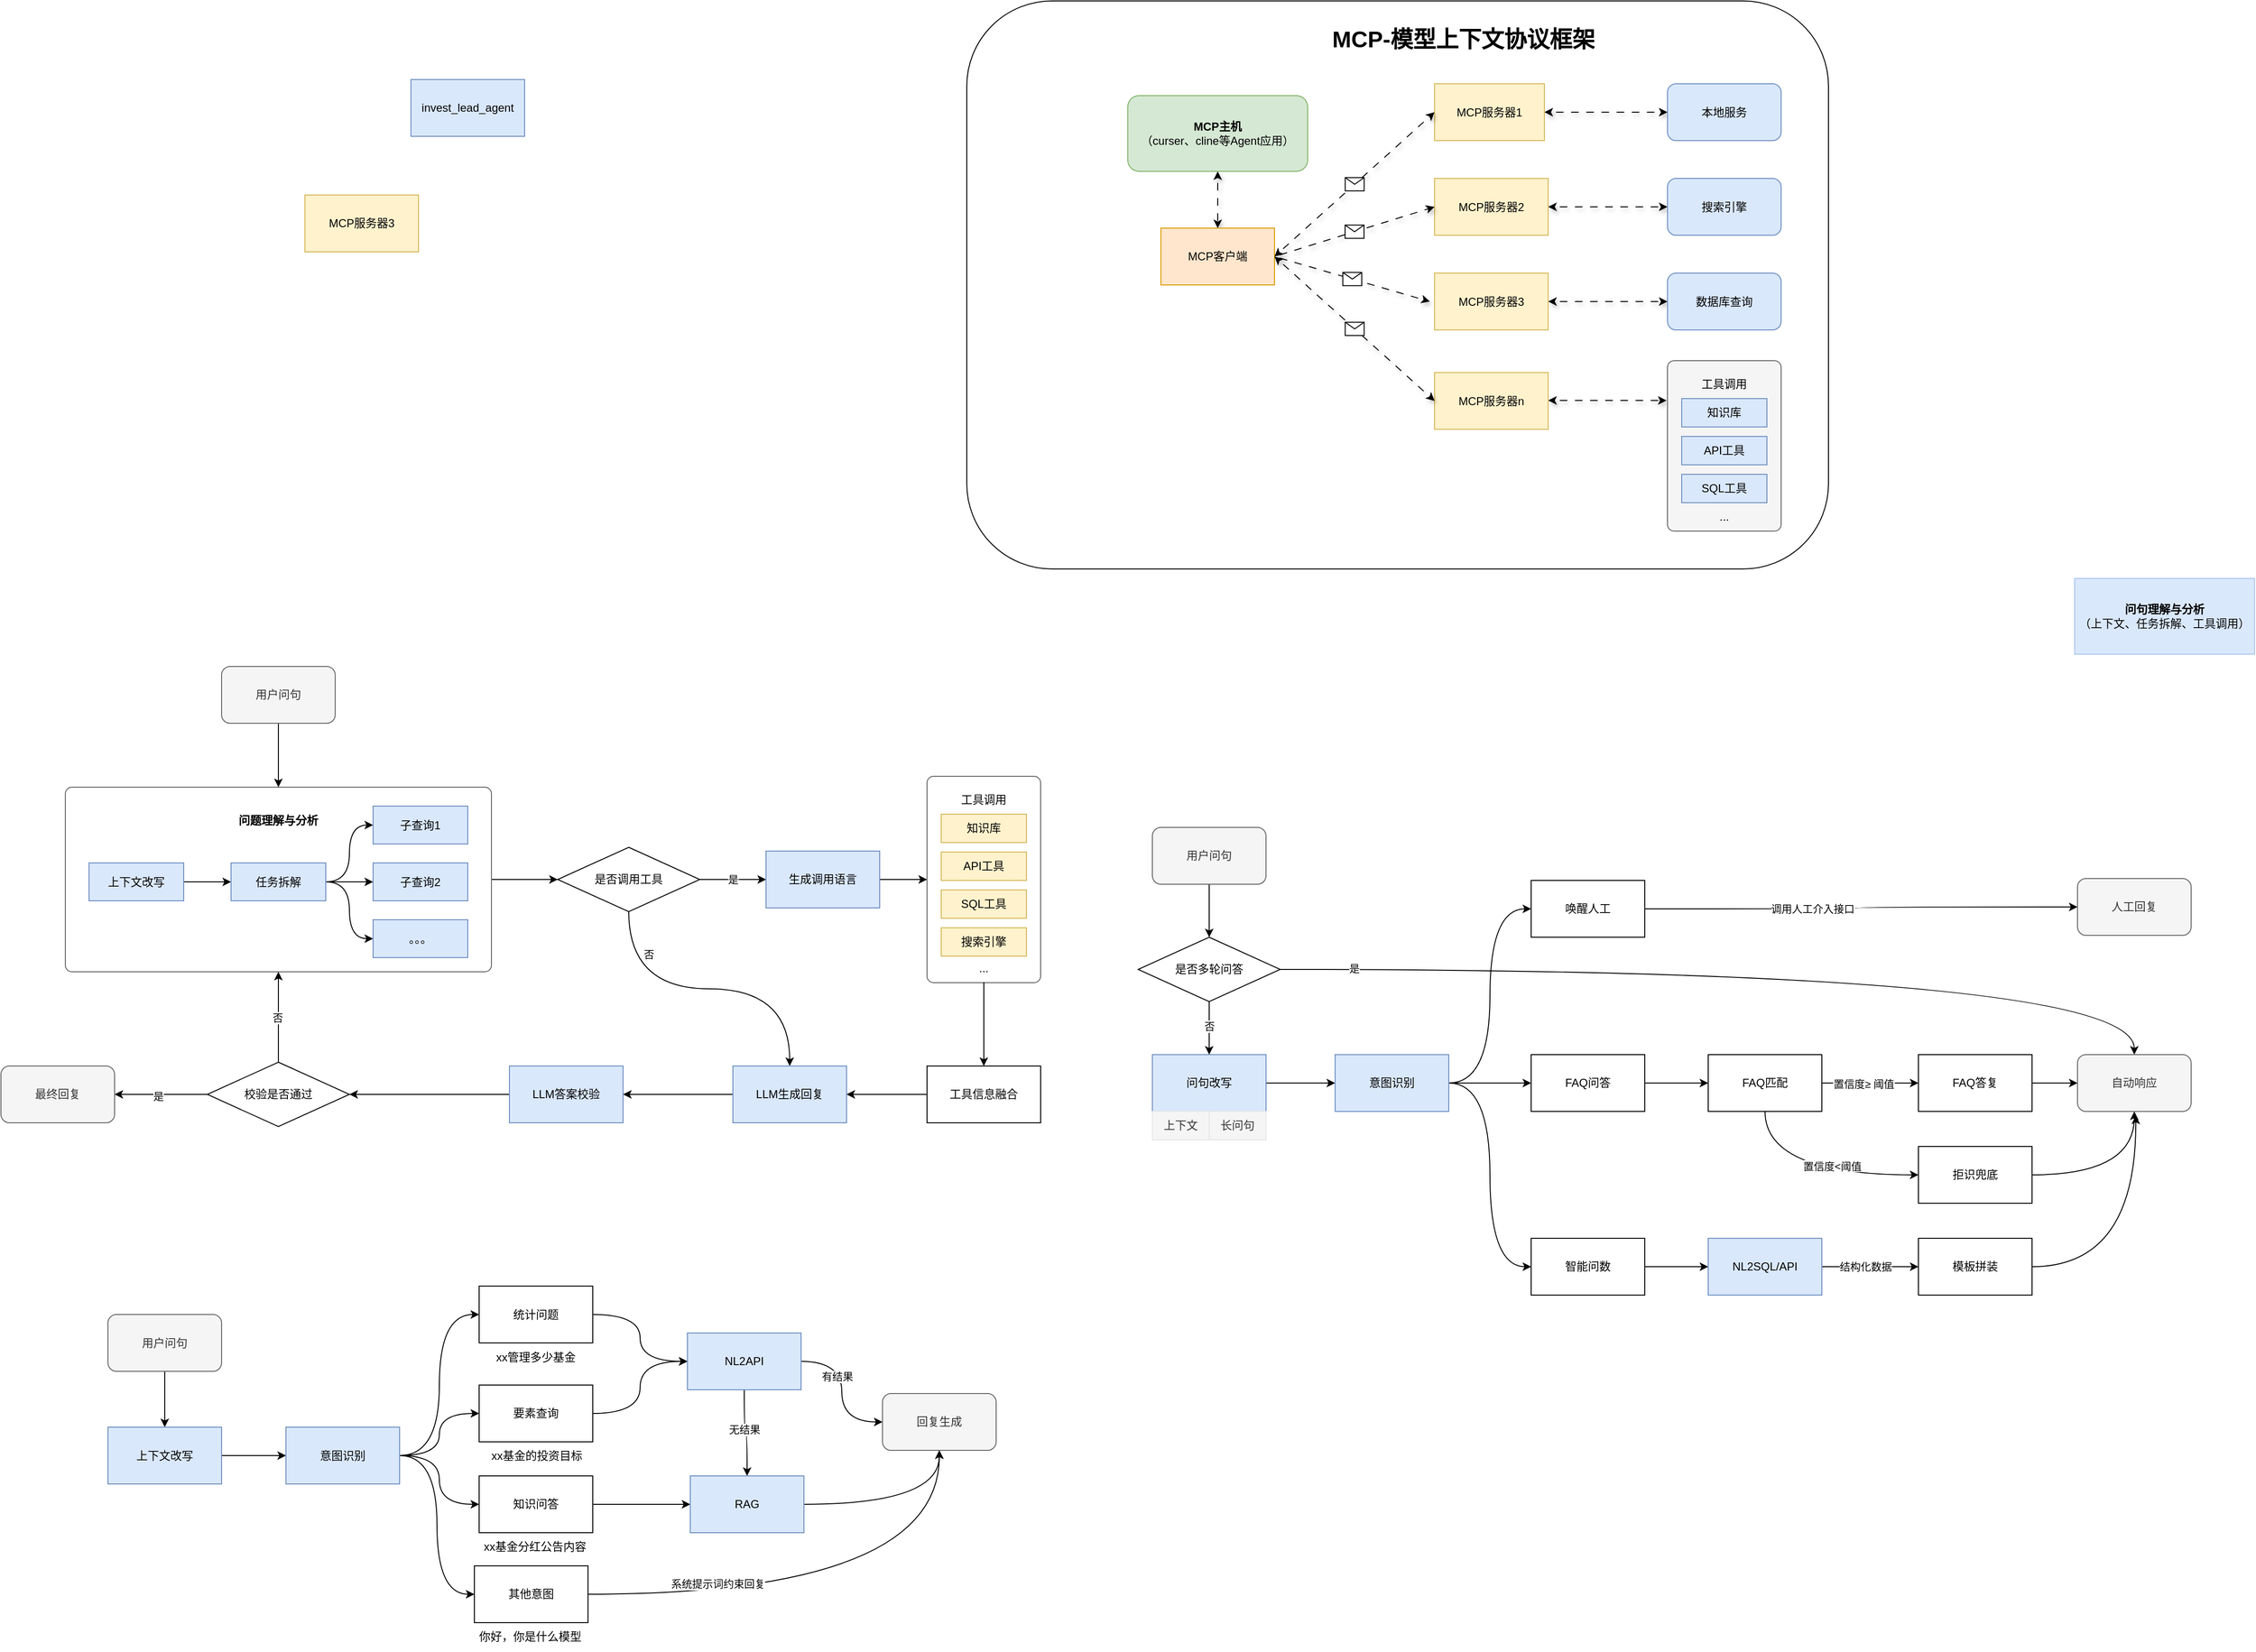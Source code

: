 <mxfile version="27.0.9">
  <diagram id="C5RBs43oDa-KdzZeNtuy" name="Page-1">
    <mxGraphModel dx="2283" dy="660" grid="0" gridSize="10" guides="1" tooltips="1" connect="1" arrows="1" fold="1" page="1" pageScale="1" pageWidth="1200" pageHeight="1920" math="0" shadow="0">
      <root>
        <mxCell id="WIyWlLk6GJQsqaUBKTNV-0" />
        <mxCell id="WIyWlLk6GJQsqaUBKTNV-1" parent="WIyWlLk6GJQsqaUBKTNV-0" />
        <mxCell id="A1MZCgV8RTVc3YlShR-0-81" style="edgeStyle=orthogonalEdgeStyle;curved=1;rounded=0;orthogonalLoop=1;jettySize=auto;html=1;exitX=1;exitY=0.5;exitDx=0;exitDy=0;entryX=0;entryY=0.5;entryDx=0;entryDy=0;" parent="WIyWlLk6GJQsqaUBKTNV-1" source="A1MZCgV8RTVc3YlShR-0-50" target="A1MZCgV8RTVc3YlShR-0-72" edge="1">
          <mxGeometry relative="1" as="geometry" />
        </mxCell>
        <mxCell id="A1MZCgV8RTVc3YlShR-0-50" value="" style="rounded=1;whiteSpace=wrap;html=1;absoluteArcSize=1;arcSize=14;strokeWidth=1;fillColor=#FFFFFF;fontColor=#333333;strokeColor=#666666;" parent="WIyWlLk6GJQsqaUBKTNV-1" vertex="1">
          <mxGeometry x="-1092" y="900.5" width="450" height="195" as="geometry" />
        </mxCell>
        <mxCell id="jBBNYD9r21W8MT57e3XB-48" value="" style="rounded=1;whiteSpace=wrap;html=1;" parent="WIyWlLk6GJQsqaUBKTNV-1" vertex="1">
          <mxGeometry x="-140" y="70" width="910" height="600" as="geometry" />
        </mxCell>
        <mxCell id="jBBNYD9r21W8MT57e3XB-27" value="" style="edgeStyle=orthogonalEdgeStyle;rounded=0;orthogonalLoop=1;jettySize=auto;html=1;flowAnimation=1;startArrow=classic;startFill=1;shadow=1;" parent="WIyWlLk6GJQsqaUBKTNV-1" source="jBBNYD9r21W8MT57e3XB-0" target="jBBNYD9r21W8MT57e3XB-4" edge="1">
          <mxGeometry relative="1" as="geometry" />
        </mxCell>
        <mxCell id="jBBNYD9r21W8MT57e3XB-0" value="&lt;b&gt;MCP主机&lt;/b&gt;&lt;div&gt;（curser、cline等Agent应用）&lt;/div&gt;" style="rounded=1;whiteSpace=wrap;html=1;fillColor=#d5e8d4;strokeColor=#82b366;" parent="WIyWlLk6GJQsqaUBKTNV-1" vertex="1">
          <mxGeometry x="30" y="170" width="190" height="80" as="geometry" />
        </mxCell>
        <mxCell id="jBBNYD9r21W8MT57e3XB-4" value="MCP客户端" style="rounded=0;whiteSpace=wrap;html=1;fillColor=#ffe6cc;strokeColor=#d79b00;" parent="WIyWlLk6GJQsqaUBKTNV-1" vertex="1">
          <mxGeometry x="65" y="310" width="120" height="60" as="geometry" />
        </mxCell>
        <mxCell id="jBBNYD9r21W8MT57e3XB-40" value="" style="edgeStyle=orthogonalEdgeStyle;rounded=0;orthogonalLoop=1;jettySize=auto;html=1;entryX=0;entryY=0.5;entryDx=0;entryDy=0;startArrow=classic;startFill=1;flowAnimation=1;shadow=1;" parent="WIyWlLk6GJQsqaUBKTNV-1" source="jBBNYD9r21W8MT57e3XB-5" target="jBBNYD9r21W8MT57e3XB-9" edge="1">
          <mxGeometry relative="1" as="geometry">
            <mxPoint x="568.0" y="187.5" as="targetPoint" />
          </mxGeometry>
        </mxCell>
        <mxCell id="jBBNYD9r21W8MT57e3XB-5" value="MCP服务器1" style="rounded=0;whiteSpace=wrap;html=1;fillColor=#fff2cc;strokeColor=#d6b656;" parent="WIyWlLk6GJQsqaUBKTNV-1" vertex="1">
          <mxGeometry x="354" y="157.5" width="116" height="60" as="geometry" />
        </mxCell>
        <mxCell id="jBBNYD9r21W8MT57e3XB-44" value="" style="edgeStyle=orthogonalEdgeStyle;rounded=0;orthogonalLoop=1;jettySize=auto;html=1;entryX=0;entryY=0.5;entryDx=0;entryDy=0;startArrow=classic;startFill=1;flowAnimation=1;shadow=1;" parent="WIyWlLk6GJQsqaUBKTNV-1" source="jBBNYD9r21W8MT57e3XB-6" target="jBBNYD9r21W8MT57e3XB-10" edge="1">
          <mxGeometry relative="1" as="geometry">
            <mxPoint x="574" y="287.5" as="targetPoint" />
          </mxGeometry>
        </mxCell>
        <mxCell id="jBBNYD9r21W8MT57e3XB-6" value="MCP服务器2" style="rounded=0;whiteSpace=wrap;html=1;fillColor=#fff2cc;strokeColor=#d6b656;" parent="WIyWlLk6GJQsqaUBKTNV-1" vertex="1">
          <mxGeometry x="354" y="257.5" width="120" height="60" as="geometry" />
        </mxCell>
        <mxCell id="jBBNYD9r21W8MT57e3XB-46" value="" style="edgeStyle=orthogonalEdgeStyle;rounded=0;orthogonalLoop=1;jettySize=auto;html=1;entryX=0;entryY=0.5;entryDx=0;entryDy=0;startArrow=classic;startFill=1;flowAnimation=1;shadow=1;" parent="WIyWlLk6GJQsqaUBKTNV-1" source="jBBNYD9r21W8MT57e3XB-7" target="jBBNYD9r21W8MT57e3XB-11" edge="1">
          <mxGeometry relative="1" as="geometry">
            <mxPoint x="574" y="387.5" as="targetPoint" />
          </mxGeometry>
        </mxCell>
        <mxCell id="jBBNYD9r21W8MT57e3XB-7" value="MCP服务器3" style="rounded=0;whiteSpace=wrap;html=1;fillColor=#fff2cc;strokeColor=#d6b656;" parent="WIyWlLk6GJQsqaUBKTNV-1" vertex="1">
          <mxGeometry x="354" y="357.5" width="120" height="60" as="geometry" />
        </mxCell>
        <mxCell id="jBBNYD9r21W8MT57e3XB-42" value="" style="edgeStyle=orthogonalEdgeStyle;rounded=0;orthogonalLoop=1;jettySize=auto;html=1;startArrow=classic;startFill=1;flowAnimation=1;shadow=1;" parent="WIyWlLk6GJQsqaUBKTNV-1" source="jBBNYD9r21W8MT57e3XB-8" edge="1">
          <mxGeometry relative="1" as="geometry">
            <mxPoint x="599" y="492" as="targetPoint" />
          </mxGeometry>
        </mxCell>
        <mxCell id="jBBNYD9r21W8MT57e3XB-8" value="MCP服务器n" style="rounded=0;whiteSpace=wrap;html=1;fillColor=#fff2cc;strokeColor=#d6b656;" parent="WIyWlLk6GJQsqaUBKTNV-1" vertex="1">
          <mxGeometry x="354" y="462.5" width="120" height="60" as="geometry" />
        </mxCell>
        <mxCell id="jBBNYD9r21W8MT57e3XB-9" value="本地服务" style="rounded=1;whiteSpace=wrap;html=1;fillColor=#dae8fc;strokeColor=#6c8ebf;" parent="WIyWlLk6GJQsqaUBKTNV-1" vertex="1">
          <mxGeometry x="600" y="157.5" width="120" height="60" as="geometry" />
        </mxCell>
        <mxCell id="jBBNYD9r21W8MT57e3XB-10" value="搜索引擎" style="rounded=1;whiteSpace=wrap;html=1;fillColor=#dae8fc;strokeColor=#6c8ebf;" parent="WIyWlLk6GJQsqaUBKTNV-1" vertex="1">
          <mxGeometry x="600" y="257.5" width="120" height="60" as="geometry" />
        </mxCell>
        <mxCell id="jBBNYD9r21W8MT57e3XB-11" value="数据库查询" style="rounded=1;whiteSpace=wrap;html=1;fillColor=#dae8fc;strokeColor=#6c8ebf;" parent="WIyWlLk6GJQsqaUBKTNV-1" vertex="1">
          <mxGeometry x="600" y="357.5" width="120" height="60" as="geometry" />
        </mxCell>
        <mxCell id="jBBNYD9r21W8MT57e3XB-15" value="" style="rounded=1;whiteSpace=wrap;html=1;absoluteArcSize=1;arcSize=14;strokeWidth=1;fillColor=#f5f5f5;fontColor=#333333;strokeColor=#666666;" parent="WIyWlLk6GJQsqaUBKTNV-1" vertex="1">
          <mxGeometry x="600" y="450" width="120" height="180" as="geometry" />
        </mxCell>
        <mxCell id="jBBNYD9r21W8MT57e3XB-13" value="知识库" style="rounded=0;whiteSpace=wrap;html=1;fillColor=#dae8fc;strokeColor=#6c8ebf;" parent="WIyWlLk6GJQsqaUBKTNV-1" vertex="1">
          <mxGeometry x="615" y="490" width="90" height="30" as="geometry" />
        </mxCell>
        <mxCell id="jBBNYD9r21W8MT57e3XB-14" value="API工具" style="rounded=0;whiteSpace=wrap;html=1;fillColor=#dae8fc;strokeColor=#6c8ebf;" parent="WIyWlLk6GJQsqaUBKTNV-1" vertex="1">
          <mxGeometry x="615" y="530" width="90" height="30" as="geometry" />
        </mxCell>
        <mxCell id="jBBNYD9r21W8MT57e3XB-16" value="工具调用" style="text;html=1;align=center;verticalAlign=middle;whiteSpace=wrap;rounded=0;" parent="WIyWlLk6GJQsqaUBKTNV-1" vertex="1">
          <mxGeometry x="620" y="460" width="80" height="30" as="geometry" />
        </mxCell>
        <mxCell id="jBBNYD9r21W8MT57e3XB-17" value="SQL工具" style="rounded=0;whiteSpace=wrap;html=1;fillColor=#dae8fc;strokeColor=#6c8ebf;" parent="WIyWlLk6GJQsqaUBKTNV-1" vertex="1">
          <mxGeometry x="615" y="570" width="90" height="30" as="geometry" />
        </mxCell>
        <mxCell id="jBBNYD9r21W8MT57e3XB-18" value="..." style="text;html=1;align=center;verticalAlign=middle;whiteSpace=wrap;rounded=0;" parent="WIyWlLk6GJQsqaUBKTNV-1" vertex="1">
          <mxGeometry x="620" y="600" width="80" height="30" as="geometry" />
        </mxCell>
        <mxCell id="jBBNYD9r21W8MT57e3XB-28" value="" style="endArrow=classic;html=1;rounded=0;entryX=0;entryY=0.5;entryDx=0;entryDy=0;exitX=1;exitY=0.5;exitDx=0;exitDy=0;flowAnimation=1;startArrow=classic;startFill=1;shadow=1;" parent="WIyWlLk6GJQsqaUBKTNV-1" source="jBBNYD9r21W8MT57e3XB-4" target="jBBNYD9r21W8MT57e3XB-5" edge="1">
          <mxGeometry relative="1" as="geometry">
            <mxPoint x="440" y="370" as="sourcePoint" />
            <mxPoint x="540" y="370" as="targetPoint" />
            <Array as="points" />
          </mxGeometry>
        </mxCell>
        <mxCell id="jBBNYD9r21W8MT57e3XB-29" value="" style="shape=message;html=1;outlineConnect=0;" parent="jBBNYD9r21W8MT57e3XB-28" vertex="1">
          <mxGeometry width="20" height="14" relative="1" as="geometry">
            <mxPoint x="-10" y="-7" as="offset" />
          </mxGeometry>
        </mxCell>
        <mxCell id="jBBNYD9r21W8MT57e3XB-30" value="" style="endArrow=classic;html=1;rounded=0;exitX=1;exitY=0.5;exitDx=0;exitDy=0;entryX=0;entryY=0.5;entryDx=0;entryDy=0;startArrow=none;startFill=0;flowAnimation=1;shadow=1;" parent="WIyWlLk6GJQsqaUBKTNV-1" source="jBBNYD9r21W8MT57e3XB-4" target="jBBNYD9r21W8MT57e3XB-6" edge="1">
          <mxGeometry relative="1" as="geometry">
            <mxPoint x="440" y="370" as="sourcePoint" />
            <mxPoint x="540" y="370" as="targetPoint" />
          </mxGeometry>
        </mxCell>
        <mxCell id="jBBNYD9r21W8MT57e3XB-31" value="" style="shape=message;html=1;outlineConnect=0;" parent="jBBNYD9r21W8MT57e3XB-30" vertex="1">
          <mxGeometry width="20" height="14" relative="1" as="geometry">
            <mxPoint x="-10" y="-7" as="offset" />
          </mxGeometry>
        </mxCell>
        <mxCell id="jBBNYD9r21W8MT57e3XB-32" value="" style="endArrow=classic;html=1;rounded=0;entryX=0;entryY=0.5;entryDx=0;entryDy=0;startArrow=none;startFill=0;flowAnimation=1;shadow=1;" parent="WIyWlLk6GJQsqaUBKTNV-1" edge="1">
          <mxGeometry relative="1" as="geometry">
            <mxPoint x="185" y="340" as="sourcePoint" />
            <mxPoint x="349.0" y="387.5" as="targetPoint" />
          </mxGeometry>
        </mxCell>
        <mxCell id="jBBNYD9r21W8MT57e3XB-33" value="" style="shape=message;html=1;outlineConnect=0;" parent="jBBNYD9r21W8MT57e3XB-32" vertex="1">
          <mxGeometry width="20" height="14" relative="1" as="geometry">
            <mxPoint x="-10" y="-7" as="offset" />
          </mxGeometry>
        </mxCell>
        <mxCell id="jBBNYD9r21W8MT57e3XB-37" value="" style="endArrow=classic;html=1;rounded=0;entryX=0;entryY=0.5;entryDx=0;entryDy=0;startArrow=classic;startFill=1;flowAnimation=1;exitX=1;exitY=0.5;exitDx=0;exitDy=0;shadow=1;" parent="WIyWlLk6GJQsqaUBKTNV-1" source="jBBNYD9r21W8MT57e3XB-4" target="jBBNYD9r21W8MT57e3XB-8" edge="1">
          <mxGeometry relative="1" as="geometry">
            <mxPoint x="195" y="350" as="sourcePoint" />
            <mxPoint x="359.0" y="397.5" as="targetPoint" />
          </mxGeometry>
        </mxCell>
        <mxCell id="jBBNYD9r21W8MT57e3XB-38" value="" style="shape=message;html=1;outlineConnect=0;" parent="jBBNYD9r21W8MT57e3XB-37" vertex="1">
          <mxGeometry width="20" height="14" relative="1" as="geometry">
            <mxPoint x="-10" y="-7" as="offset" />
          </mxGeometry>
        </mxCell>
        <mxCell id="jBBNYD9r21W8MT57e3XB-50" value="&lt;h1 style=&quot;margin-top: 0px;&quot;&gt;MCP-模型上下文协议框架&lt;/h1&gt;" style="text;html=1;whiteSpace=wrap;overflow=hidden;rounded=0;" parent="WIyWlLk6GJQsqaUBKTNV-1" vertex="1">
          <mxGeometry x="244" y="90" width="336" height="50" as="geometry" />
        </mxCell>
        <mxCell id="A1MZCgV8RTVc3YlShR-0-80" style="edgeStyle=orthogonalEdgeStyle;curved=1;rounded=0;orthogonalLoop=1;jettySize=auto;html=1;exitX=0.5;exitY=1;exitDx=0;exitDy=0;entryX=0.5;entryY=0;entryDx=0;entryDy=0;" parent="WIyWlLk6GJQsqaUBKTNV-1" source="A1MZCgV8RTVc3YlShR-0-0" target="A1MZCgV8RTVc3YlShR-0-50" edge="1">
          <mxGeometry relative="1" as="geometry" />
        </mxCell>
        <mxCell id="A1MZCgV8RTVc3YlShR-0-0" value="用户问句" style="rounded=1;whiteSpace=wrap;html=1;fillColor=#f5f5f5;strokeColor=#666666;fontColor=#333333;" parent="WIyWlLk6GJQsqaUBKTNV-1" vertex="1">
          <mxGeometry x="-927" y="773" width="120" height="60" as="geometry" />
        </mxCell>
        <mxCell id="A1MZCgV8RTVc3YlShR-0-5" value="&lt;b&gt;问句理解与分析&lt;/b&gt;&lt;br&gt;&lt;div&gt;（上下文、任务拆解、工具调用）&lt;/div&gt;" style="rounded=0;whiteSpace=wrap;html=1;strokeColor=#A9C4EB;fillColor=#DAE8FC;" parent="WIyWlLk6GJQsqaUBKTNV-1" vertex="1">
          <mxGeometry x="1030" y="680" width="190" height="80" as="geometry" />
        </mxCell>
        <mxCell id="A1MZCgV8RTVc3YlShR-0-57" style="edgeStyle=orthogonalEdgeStyle;curved=1;rounded=0;orthogonalLoop=1;jettySize=auto;html=1;exitX=1;exitY=0.5;exitDx=0;exitDy=0;entryX=0;entryY=0.5;entryDx=0;entryDy=0;" parent="WIyWlLk6GJQsqaUBKTNV-1" source="A1MZCgV8RTVc3YlShR-0-24" target="A1MZCgV8RTVc3YlShR-0-47" edge="1">
          <mxGeometry relative="1" as="geometry" />
        </mxCell>
        <mxCell id="A1MZCgV8RTVc3YlShR-0-24" value="上下文改写" style="whiteSpace=wrap;html=1;fillColor=#dae8fc;strokeColor=#6c8ebf;" parent="WIyWlLk6GJQsqaUBKTNV-1" vertex="1">
          <mxGeometry x="-1067" y="980.5" width="100" height="40" as="geometry" />
        </mxCell>
        <mxCell id="A1MZCgV8RTVc3YlShR-0-25" value="" style="rounded=1;whiteSpace=wrap;html=1;absoluteArcSize=1;arcSize=14;strokeWidth=1;fillColor=#FFFFFF;fontColor=#333333;strokeColor=#666666;" parent="WIyWlLk6GJQsqaUBKTNV-1" vertex="1">
          <mxGeometry x="-182" y="889" width="120" height="218" as="geometry" />
        </mxCell>
        <mxCell id="A1MZCgV8RTVc3YlShR-0-26" value="知识库" style="rounded=0;whiteSpace=wrap;html=1;fillColor=#fff2cc;strokeColor=#d6b656;" parent="WIyWlLk6GJQsqaUBKTNV-1" vertex="1">
          <mxGeometry x="-167" y="929" width="90" height="30" as="geometry" />
        </mxCell>
        <mxCell id="A1MZCgV8RTVc3YlShR-0-27" value="API工具" style="rounded=0;whiteSpace=wrap;html=1;fillColor=#fff2cc;strokeColor=#d6b656;" parent="WIyWlLk6GJQsqaUBKTNV-1" vertex="1">
          <mxGeometry x="-167" y="969" width="90" height="30" as="geometry" />
        </mxCell>
        <mxCell id="A1MZCgV8RTVc3YlShR-0-28" value="工具调用" style="text;html=1;align=center;verticalAlign=middle;whiteSpace=wrap;rounded=0;" parent="WIyWlLk6GJQsqaUBKTNV-1" vertex="1">
          <mxGeometry x="-162" y="899" width="80" height="30" as="geometry" />
        </mxCell>
        <mxCell id="A1MZCgV8RTVc3YlShR-0-29" value="SQL工具" style="rounded=0;whiteSpace=wrap;html=1;fillColor=#fff2cc;strokeColor=#d6b656;" parent="WIyWlLk6GJQsqaUBKTNV-1" vertex="1">
          <mxGeometry x="-167" y="1009" width="90" height="30" as="geometry" />
        </mxCell>
        <mxCell id="A1MZCgV8RTVc3YlShR-0-84" style="edgeStyle=orthogonalEdgeStyle;curved=1;rounded=0;orthogonalLoop=1;jettySize=auto;html=1;exitX=0.5;exitY=1;exitDx=0;exitDy=0;entryX=0.5;entryY=0;entryDx=0;entryDy=0;" parent="WIyWlLk6GJQsqaUBKTNV-1" source="A1MZCgV8RTVc3YlShR-0-30" target="A1MZCgV8RTVc3YlShR-0-74" edge="1">
          <mxGeometry relative="1" as="geometry" />
        </mxCell>
        <mxCell id="A1MZCgV8RTVc3YlShR-0-30" value="..." style="text;html=1;align=center;verticalAlign=middle;whiteSpace=wrap;rounded=0;" parent="WIyWlLk6GJQsqaUBKTNV-1" vertex="1">
          <mxGeometry x="-162" y="1076.5" width="80" height="30" as="geometry" />
        </mxCell>
        <mxCell id="A1MZCgV8RTVc3YlShR-0-32" value="子查询2" style="whiteSpace=wrap;html=1;fillColor=#dae8fc;strokeColor=#6c8ebf;" parent="WIyWlLk6GJQsqaUBKTNV-1" vertex="1">
          <mxGeometry x="-767" y="980.5" width="100" height="40" as="geometry" />
        </mxCell>
        <mxCell id="A1MZCgV8RTVc3YlShR-0-54" style="edgeStyle=orthogonalEdgeStyle;curved=1;rounded=0;orthogonalLoop=1;jettySize=auto;html=1;exitX=1;exitY=0.5;exitDx=0;exitDy=0;entryX=0;entryY=0.5;entryDx=0;entryDy=0;" parent="WIyWlLk6GJQsqaUBKTNV-1" source="A1MZCgV8RTVc3YlShR-0-47" target="A1MZCgV8RTVc3YlShR-0-48" edge="1">
          <mxGeometry relative="1" as="geometry" />
        </mxCell>
        <mxCell id="A1MZCgV8RTVc3YlShR-0-55" style="edgeStyle=orthogonalEdgeStyle;curved=1;rounded=0;orthogonalLoop=1;jettySize=auto;html=1;exitX=1;exitY=0.5;exitDx=0;exitDy=0;entryX=0;entryY=0.5;entryDx=0;entryDy=0;" parent="WIyWlLk6GJQsqaUBKTNV-1" source="A1MZCgV8RTVc3YlShR-0-47" target="A1MZCgV8RTVc3YlShR-0-32" edge="1">
          <mxGeometry relative="1" as="geometry" />
        </mxCell>
        <mxCell id="A1MZCgV8RTVc3YlShR-0-56" style="edgeStyle=orthogonalEdgeStyle;curved=1;rounded=0;orthogonalLoop=1;jettySize=auto;html=1;exitX=1;exitY=0.5;exitDx=0;exitDy=0;entryX=0;entryY=0.5;entryDx=0;entryDy=0;" parent="WIyWlLk6GJQsqaUBKTNV-1" source="A1MZCgV8RTVc3YlShR-0-47" target="A1MZCgV8RTVc3YlShR-0-49" edge="1">
          <mxGeometry relative="1" as="geometry" />
        </mxCell>
        <mxCell id="A1MZCgV8RTVc3YlShR-0-47" value="任务拆解" style="whiteSpace=wrap;html=1;fillColor=#dae8fc;strokeColor=#6c8ebf;" parent="WIyWlLk6GJQsqaUBKTNV-1" vertex="1">
          <mxGeometry x="-917" y="980.5" width="100" height="40" as="geometry" />
        </mxCell>
        <mxCell id="A1MZCgV8RTVc3YlShR-0-48" value="子查询1" style="whiteSpace=wrap;html=1;fillColor=#dae8fc;strokeColor=#6c8ebf;" parent="WIyWlLk6GJQsqaUBKTNV-1" vertex="1">
          <mxGeometry x="-767" y="920.5" width="100" height="40" as="geometry" />
        </mxCell>
        <mxCell id="A1MZCgV8RTVc3YlShR-0-49" value="。。。" style="whiteSpace=wrap;html=1;fillColor=#dae8fc;strokeColor=#6c8ebf;" parent="WIyWlLk6GJQsqaUBKTNV-1" vertex="1">
          <mxGeometry x="-767" y="1040.5" width="100" height="40" as="geometry" />
        </mxCell>
        <mxCell id="A1MZCgV8RTVc3YlShR-0-52" value="问题理解与分析" style="text;html=1;align=center;verticalAlign=middle;whiteSpace=wrap;rounded=0;fontStyle=1" parent="WIyWlLk6GJQsqaUBKTNV-1" vertex="1">
          <mxGeometry x="-917" y="920.5" width="100" height="30" as="geometry" />
        </mxCell>
        <mxCell id="A1MZCgV8RTVc3YlShR-0-82" value="是" style="edgeStyle=orthogonalEdgeStyle;curved=1;rounded=0;orthogonalLoop=1;jettySize=auto;html=1;exitX=1;exitY=0.5;exitDx=0;exitDy=0;entryX=0;entryY=0.5;entryDx=0;entryDy=0;" parent="WIyWlLk6GJQsqaUBKTNV-1" source="A1MZCgV8RTVc3YlShR-0-72" target="A1MZCgV8RTVc3YlShR-0-73" edge="1">
          <mxGeometry relative="1" as="geometry" />
        </mxCell>
        <mxCell id="A1MZCgV8RTVc3YlShR-0-91" style="edgeStyle=orthogonalEdgeStyle;curved=1;rounded=0;orthogonalLoop=1;jettySize=auto;html=1;exitX=0.5;exitY=1;exitDx=0;exitDy=0;" parent="WIyWlLk6GJQsqaUBKTNV-1" source="A1MZCgV8RTVc3YlShR-0-72" target="A1MZCgV8RTVc3YlShR-0-75" edge="1">
          <mxGeometry relative="1" as="geometry" />
        </mxCell>
        <mxCell id="A1MZCgV8RTVc3YlShR-0-92" value="否" style="edgeLabel;html=1;align=center;verticalAlign=middle;resizable=0;points=[];" parent="A1MZCgV8RTVc3YlShR-0-91" vertex="1" connectable="0">
          <mxGeometry x="-0.73" y="21" relative="1" as="geometry">
            <mxPoint as="offset" />
          </mxGeometry>
        </mxCell>
        <mxCell id="A1MZCgV8RTVc3YlShR-0-72" value="是否调用工具" style="rhombus;whiteSpace=wrap;html=1;" parent="WIyWlLk6GJQsqaUBKTNV-1" vertex="1">
          <mxGeometry x="-572" y="964" width="150" height="68" as="geometry" />
        </mxCell>
        <mxCell id="A1MZCgV8RTVc3YlShR-0-83" style="edgeStyle=orthogonalEdgeStyle;curved=1;rounded=0;orthogonalLoop=1;jettySize=auto;html=1;exitX=1;exitY=0.5;exitDx=0;exitDy=0;entryX=0;entryY=0.5;entryDx=0;entryDy=0;" parent="WIyWlLk6GJQsqaUBKTNV-1" source="A1MZCgV8RTVc3YlShR-0-73" target="A1MZCgV8RTVc3YlShR-0-25" edge="1">
          <mxGeometry relative="1" as="geometry" />
        </mxCell>
        <mxCell id="A1MZCgV8RTVc3YlShR-0-73" value="生成调用语言" style="rounded=0;whiteSpace=wrap;html=1;fillColor=#dae8fc;strokeColor=#6c8ebf;" parent="WIyWlLk6GJQsqaUBKTNV-1" vertex="1">
          <mxGeometry x="-352" y="968" width="120" height="60" as="geometry" />
        </mxCell>
        <mxCell id="A1MZCgV8RTVc3YlShR-0-85" style="edgeStyle=orthogonalEdgeStyle;curved=1;rounded=0;orthogonalLoop=1;jettySize=auto;html=1;exitX=0;exitY=0.5;exitDx=0;exitDy=0;entryX=1;entryY=0.5;entryDx=0;entryDy=0;" parent="WIyWlLk6GJQsqaUBKTNV-1" source="A1MZCgV8RTVc3YlShR-0-74" target="A1MZCgV8RTVc3YlShR-0-75" edge="1">
          <mxGeometry relative="1" as="geometry" />
        </mxCell>
        <mxCell id="A1MZCgV8RTVc3YlShR-0-74" value="工具信息融合" style="rounded=0;whiteSpace=wrap;html=1;" parent="WIyWlLk6GJQsqaUBKTNV-1" vertex="1">
          <mxGeometry x="-182" y="1195" width="120" height="60" as="geometry" />
        </mxCell>
        <mxCell id="A1MZCgV8RTVc3YlShR-0-86" style="edgeStyle=orthogonalEdgeStyle;curved=1;rounded=0;orthogonalLoop=1;jettySize=auto;html=1;exitX=0;exitY=0.5;exitDx=0;exitDy=0;entryX=1;entryY=0.5;entryDx=0;entryDy=0;" parent="WIyWlLk6GJQsqaUBKTNV-1" source="A1MZCgV8RTVc3YlShR-0-75" target="A1MZCgV8RTVc3YlShR-0-77" edge="1">
          <mxGeometry relative="1" as="geometry" />
        </mxCell>
        <mxCell id="A1MZCgV8RTVc3YlShR-0-75" value="LLM生成回复" style="rounded=0;whiteSpace=wrap;html=1;fillColor=#dae8fc;strokeColor=#6c8ebf;" parent="WIyWlLk6GJQsqaUBKTNV-1" vertex="1">
          <mxGeometry x="-387" y="1195" width="120" height="60" as="geometry" />
        </mxCell>
        <mxCell id="A1MZCgV8RTVc3YlShR-0-87" style="edgeStyle=orthogonalEdgeStyle;curved=1;rounded=0;orthogonalLoop=1;jettySize=auto;html=1;exitX=0;exitY=0.5;exitDx=0;exitDy=0;entryX=1;entryY=0.5;entryDx=0;entryDy=0;" parent="WIyWlLk6GJQsqaUBKTNV-1" source="A1MZCgV8RTVc3YlShR-0-77" target="A1MZCgV8RTVc3YlShR-0-78" edge="1">
          <mxGeometry relative="1" as="geometry" />
        </mxCell>
        <mxCell id="A1MZCgV8RTVc3YlShR-0-77" value="LLM答案校验" style="rounded=0;whiteSpace=wrap;html=1;fillColor=#dae8fc;strokeColor=#6c8ebf;" parent="WIyWlLk6GJQsqaUBKTNV-1" vertex="1">
          <mxGeometry x="-623" y="1195" width="120" height="60" as="geometry" />
        </mxCell>
        <mxCell id="A1MZCgV8RTVc3YlShR-0-88" style="edgeStyle=orthogonalEdgeStyle;curved=1;rounded=0;orthogonalLoop=1;jettySize=auto;html=1;exitX=0;exitY=0.5;exitDx=0;exitDy=0;entryX=1;entryY=0.5;entryDx=0;entryDy=0;" parent="WIyWlLk6GJQsqaUBKTNV-1" source="A1MZCgV8RTVc3YlShR-0-78" target="A1MZCgV8RTVc3YlShR-0-79" edge="1">
          <mxGeometry relative="1" as="geometry" />
        </mxCell>
        <mxCell id="A1MZCgV8RTVc3YlShR-0-96" value="是" style="edgeLabel;html=1;align=center;verticalAlign=middle;resizable=0;points=[];" parent="A1MZCgV8RTVc3YlShR-0-88" vertex="1" connectable="0">
          <mxGeometry x="0.066" y="2" relative="1" as="geometry">
            <mxPoint as="offset" />
          </mxGeometry>
        </mxCell>
        <mxCell id="A1MZCgV8RTVc3YlShR-0-90" style="edgeStyle=orthogonalEdgeStyle;curved=1;rounded=0;orthogonalLoop=1;jettySize=auto;html=1;exitX=0.5;exitY=0;exitDx=0;exitDy=0;entryX=0.5;entryY=1;entryDx=0;entryDy=0;" parent="WIyWlLk6GJQsqaUBKTNV-1" source="A1MZCgV8RTVc3YlShR-0-78" target="A1MZCgV8RTVc3YlShR-0-50" edge="1">
          <mxGeometry relative="1" as="geometry" />
        </mxCell>
        <mxCell id="A1MZCgV8RTVc3YlShR-0-95" value="否" style="edgeLabel;html=1;align=center;verticalAlign=middle;resizable=0;points=[];" parent="A1MZCgV8RTVc3YlShR-0-90" vertex="1" connectable="0">
          <mxGeometry x="-0.021" y="1" relative="1" as="geometry">
            <mxPoint y="-1" as="offset" />
          </mxGeometry>
        </mxCell>
        <mxCell id="A1MZCgV8RTVc3YlShR-0-78" value="校验是否通过" style="rhombus;whiteSpace=wrap;html=1;" parent="WIyWlLk6GJQsqaUBKTNV-1" vertex="1">
          <mxGeometry x="-942" y="1191" width="150" height="68" as="geometry" />
        </mxCell>
        <mxCell id="A1MZCgV8RTVc3YlShR-0-79" value="最终回复" style="rounded=1;whiteSpace=wrap;html=1;fillColor=#f5f5f5;strokeColor=#666666;fontColor=#333333;" parent="WIyWlLk6GJQsqaUBKTNV-1" vertex="1">
          <mxGeometry x="-1160" y="1195" width="120" height="60" as="geometry" />
        </mxCell>
        <mxCell id="A1MZCgV8RTVc3YlShR-0-109" style="edgeStyle=orthogonalEdgeStyle;curved=1;rounded=0;orthogonalLoop=1;jettySize=auto;html=1;exitX=0.5;exitY=1;exitDx=0;exitDy=0;entryX=0.5;entryY=0;entryDx=0;entryDy=0;" parent="WIyWlLk6GJQsqaUBKTNV-1" source="A1MZCgV8RTVc3YlShR-0-97" target="A1MZCgV8RTVc3YlShR-0-99" edge="1">
          <mxGeometry relative="1" as="geometry" />
        </mxCell>
        <mxCell id="A1MZCgV8RTVc3YlShR-0-97" value="用户问句" style="rounded=1;whiteSpace=wrap;html=1;fillColor=#f5f5f5;strokeColor=#666666;fontColor=#333333;" parent="WIyWlLk6GJQsqaUBKTNV-1" vertex="1">
          <mxGeometry x="-1047" y="1457.5" width="120" height="60" as="geometry" />
        </mxCell>
        <mxCell id="A1MZCgV8RTVc3YlShR-0-110" style="edgeStyle=orthogonalEdgeStyle;curved=1;rounded=0;orthogonalLoop=1;jettySize=auto;html=1;exitX=1;exitY=0.5;exitDx=0;exitDy=0;" parent="WIyWlLk6GJQsqaUBKTNV-1" source="A1MZCgV8RTVc3YlShR-0-99" target="A1MZCgV8RTVc3YlShR-0-100" edge="1">
          <mxGeometry relative="1" as="geometry" />
        </mxCell>
        <mxCell id="A1MZCgV8RTVc3YlShR-0-99" value="上下文改写" style="rounded=0;whiteSpace=wrap;html=1;fillColor=#dae8fc;strokeColor=#6c8ebf;" parent="WIyWlLk6GJQsqaUBKTNV-1" vertex="1">
          <mxGeometry x="-1047" y="1576.5" width="120" height="60" as="geometry" />
        </mxCell>
        <mxCell id="A1MZCgV8RTVc3YlShR-0-111" style="edgeStyle=orthogonalEdgeStyle;curved=1;rounded=0;orthogonalLoop=1;jettySize=auto;html=1;exitX=1;exitY=0.5;exitDx=0;exitDy=0;entryX=0;entryY=0.5;entryDx=0;entryDy=0;" parent="WIyWlLk6GJQsqaUBKTNV-1" source="A1MZCgV8RTVc3YlShR-0-100" target="A1MZCgV8RTVc3YlShR-0-101" edge="1">
          <mxGeometry relative="1" as="geometry" />
        </mxCell>
        <mxCell id="A1MZCgV8RTVc3YlShR-0-112" style="edgeStyle=orthogonalEdgeStyle;curved=1;rounded=0;orthogonalLoop=1;jettySize=auto;html=1;exitX=1;exitY=0.5;exitDx=0;exitDy=0;entryX=0;entryY=0.5;entryDx=0;entryDy=0;" parent="WIyWlLk6GJQsqaUBKTNV-1" source="A1MZCgV8RTVc3YlShR-0-100" target="A1MZCgV8RTVc3YlShR-0-102" edge="1">
          <mxGeometry relative="1" as="geometry" />
        </mxCell>
        <mxCell id="A1MZCgV8RTVc3YlShR-0-113" style="edgeStyle=orthogonalEdgeStyle;curved=1;rounded=0;orthogonalLoop=1;jettySize=auto;html=1;exitX=1;exitY=0.5;exitDx=0;exitDy=0;entryX=0;entryY=0.5;entryDx=0;entryDy=0;" parent="WIyWlLk6GJQsqaUBKTNV-1" source="A1MZCgV8RTVc3YlShR-0-100" target="A1MZCgV8RTVc3YlShR-0-103" edge="1">
          <mxGeometry relative="1" as="geometry" />
        </mxCell>
        <mxCell id="A1MZCgV8RTVc3YlShR-0-129" style="edgeStyle=orthogonalEdgeStyle;curved=1;rounded=0;orthogonalLoop=1;jettySize=auto;html=1;exitX=1;exitY=0.5;exitDx=0;exitDy=0;entryX=0;entryY=0.5;entryDx=0;entryDy=0;" parent="WIyWlLk6GJQsqaUBKTNV-1" source="A1MZCgV8RTVc3YlShR-0-100" target="A1MZCgV8RTVc3YlShR-0-127" edge="1">
          <mxGeometry relative="1" as="geometry" />
        </mxCell>
        <mxCell id="A1MZCgV8RTVc3YlShR-0-100" value="意图识别" style="rounded=0;whiteSpace=wrap;html=1;fillColor=#dae8fc;strokeColor=#6c8ebf;" parent="WIyWlLk6GJQsqaUBKTNV-1" vertex="1">
          <mxGeometry x="-859" y="1576.5" width="120" height="60" as="geometry" />
        </mxCell>
        <mxCell id="A1MZCgV8RTVc3YlShR-0-116" style="edgeStyle=orthogonalEdgeStyle;curved=1;rounded=0;orthogonalLoop=1;jettySize=auto;html=1;exitX=1;exitY=0.5;exitDx=0;exitDy=0;entryX=0;entryY=0.5;entryDx=0;entryDy=0;" parent="WIyWlLk6GJQsqaUBKTNV-1" source="A1MZCgV8RTVc3YlShR-0-101" target="A1MZCgV8RTVc3YlShR-0-105" edge="1">
          <mxGeometry relative="1" as="geometry" />
        </mxCell>
        <mxCell id="A1MZCgV8RTVc3YlShR-0-101" value="要素查询" style="rounded=0;whiteSpace=wrap;html=1;" parent="WIyWlLk6GJQsqaUBKTNV-1" vertex="1">
          <mxGeometry x="-655" y="1532" width="120" height="60" as="geometry" />
        </mxCell>
        <mxCell id="A1MZCgV8RTVc3YlShR-0-114" style="edgeStyle=orthogonalEdgeStyle;curved=1;rounded=0;orthogonalLoop=1;jettySize=auto;html=1;exitX=1;exitY=0.5;exitDx=0;exitDy=0;entryX=0;entryY=0.5;entryDx=0;entryDy=0;" parent="WIyWlLk6GJQsqaUBKTNV-1" source="A1MZCgV8RTVc3YlShR-0-102" target="A1MZCgV8RTVc3YlShR-0-105" edge="1">
          <mxGeometry relative="1" as="geometry" />
        </mxCell>
        <mxCell id="A1MZCgV8RTVc3YlShR-0-102" value="统计问题" style="rounded=0;whiteSpace=wrap;html=1;" parent="WIyWlLk6GJQsqaUBKTNV-1" vertex="1">
          <mxGeometry x="-655" y="1427.5" width="120" height="60" as="geometry" />
        </mxCell>
        <mxCell id="A1MZCgV8RTVc3YlShR-0-117" style="edgeStyle=orthogonalEdgeStyle;curved=1;rounded=0;orthogonalLoop=1;jettySize=auto;html=1;exitX=1;exitY=0.5;exitDx=0;exitDy=0;entryX=0;entryY=0.5;entryDx=0;entryDy=0;" parent="WIyWlLk6GJQsqaUBKTNV-1" source="A1MZCgV8RTVc3YlShR-0-103" target="A1MZCgV8RTVc3YlShR-0-107" edge="1">
          <mxGeometry relative="1" as="geometry" />
        </mxCell>
        <mxCell id="A1MZCgV8RTVc3YlShR-0-103" value="知识问答" style="rounded=0;whiteSpace=wrap;html=1;" parent="WIyWlLk6GJQsqaUBKTNV-1" vertex="1">
          <mxGeometry x="-655" y="1628" width="120" height="60" as="geometry" />
        </mxCell>
        <mxCell id="A1MZCgV8RTVc3YlShR-0-119" style="edgeStyle=orthogonalEdgeStyle;curved=1;rounded=0;orthogonalLoop=1;jettySize=auto;html=1;exitX=1;exitY=0.5;exitDx=0;exitDy=0;entryX=0;entryY=0.5;entryDx=0;entryDy=0;" parent="WIyWlLk6GJQsqaUBKTNV-1" source="A1MZCgV8RTVc3YlShR-0-105" target="A1MZCgV8RTVc3YlShR-0-108" edge="1">
          <mxGeometry relative="1" as="geometry" />
        </mxCell>
        <mxCell id="A1MZCgV8RTVc3YlShR-0-123" value="有结果" style="edgeLabel;html=1;align=center;verticalAlign=middle;resizable=0;points=[];" parent="A1MZCgV8RTVc3YlShR-0-119" vertex="1" connectable="0">
          <mxGeometry x="-0.221" y="-5" relative="1" as="geometry">
            <mxPoint as="offset" />
          </mxGeometry>
        </mxCell>
        <mxCell id="A1MZCgV8RTVc3YlShR-0-120" style="edgeStyle=orthogonalEdgeStyle;curved=1;rounded=0;orthogonalLoop=1;jettySize=auto;html=1;exitX=0.5;exitY=1;exitDx=0;exitDy=0;entryX=0.5;entryY=0;entryDx=0;entryDy=0;" parent="WIyWlLk6GJQsqaUBKTNV-1" source="A1MZCgV8RTVc3YlShR-0-105" target="A1MZCgV8RTVc3YlShR-0-107" edge="1">
          <mxGeometry relative="1" as="geometry" />
        </mxCell>
        <mxCell id="A1MZCgV8RTVc3YlShR-0-121" value="无结果" style="edgeLabel;html=1;align=center;verticalAlign=middle;resizable=0;points=[];" parent="A1MZCgV8RTVc3YlShR-0-120" vertex="1" connectable="0">
          <mxGeometry x="-0.106" relative="1" as="geometry">
            <mxPoint as="offset" />
          </mxGeometry>
        </mxCell>
        <mxCell id="A1MZCgV8RTVc3YlShR-0-105" value="NL2API" style="rounded=0;whiteSpace=wrap;html=1;fillColor=#dae8fc;strokeColor=#6c8ebf;" parent="WIyWlLk6GJQsqaUBKTNV-1" vertex="1">
          <mxGeometry x="-435" y="1477" width="120" height="60" as="geometry" />
        </mxCell>
        <mxCell id="A1MZCgV8RTVc3YlShR-0-118" style="edgeStyle=orthogonalEdgeStyle;curved=1;rounded=0;orthogonalLoop=1;jettySize=auto;html=1;exitX=1;exitY=0.5;exitDx=0;exitDy=0;entryX=0.5;entryY=1;entryDx=0;entryDy=0;" parent="WIyWlLk6GJQsqaUBKTNV-1" source="A1MZCgV8RTVc3YlShR-0-107" target="A1MZCgV8RTVc3YlShR-0-108" edge="1">
          <mxGeometry relative="1" as="geometry" />
        </mxCell>
        <mxCell id="A1MZCgV8RTVc3YlShR-0-107" value="RAG" style="rounded=0;whiteSpace=wrap;html=1;fillColor=#dae8fc;strokeColor=#6c8ebf;" parent="WIyWlLk6GJQsqaUBKTNV-1" vertex="1">
          <mxGeometry x="-432" y="1628" width="120" height="60" as="geometry" />
        </mxCell>
        <mxCell id="A1MZCgV8RTVc3YlShR-0-108" value="回复生成" style="rounded=1;whiteSpace=wrap;html=1;fillColor=#f5f5f5;strokeColor=#666666;fontColor=#333333;" parent="WIyWlLk6GJQsqaUBKTNV-1" vertex="1">
          <mxGeometry x="-229" y="1541" width="120" height="60" as="geometry" />
        </mxCell>
        <mxCell id="A1MZCgV8RTVc3YlShR-0-124" value="xx管理多少基金" style="text;html=1;align=center;verticalAlign=middle;whiteSpace=wrap;rounded=0;" parent="WIyWlLk6GJQsqaUBKTNV-1" vertex="1">
          <mxGeometry x="-654" y="1487.5" width="118" height="30" as="geometry" />
        </mxCell>
        <mxCell id="A1MZCgV8RTVc3YlShR-0-125" value="xx基金的投资目标" style="text;html=1;align=center;verticalAlign=middle;whiteSpace=wrap;rounded=0;" parent="WIyWlLk6GJQsqaUBKTNV-1" vertex="1">
          <mxGeometry x="-653" y="1592" width="118" height="30" as="geometry" />
        </mxCell>
        <mxCell id="A1MZCgV8RTVc3YlShR-0-126" value="xx基金分红公告内容" style="text;html=1;align=center;verticalAlign=middle;whiteSpace=wrap;rounded=0;" parent="WIyWlLk6GJQsqaUBKTNV-1" vertex="1">
          <mxGeometry x="-655" y="1688" width="118" height="30" as="geometry" />
        </mxCell>
        <mxCell id="A1MZCgV8RTVc3YlShR-0-130" style="edgeStyle=orthogonalEdgeStyle;curved=1;rounded=0;orthogonalLoop=1;jettySize=auto;html=1;exitX=1;exitY=0.5;exitDx=0;exitDy=0;entryX=0.5;entryY=1;entryDx=0;entryDy=0;" parent="WIyWlLk6GJQsqaUBKTNV-1" source="A1MZCgV8RTVc3YlShR-0-127" target="A1MZCgV8RTVc3YlShR-0-108" edge="1">
          <mxGeometry relative="1" as="geometry" />
        </mxCell>
        <mxCell id="A1MZCgV8RTVc3YlShR-0-131" value="系统提示词约束回复" style="edgeLabel;html=1;align=center;verticalAlign=middle;resizable=0;points=[];" parent="A1MZCgV8RTVc3YlShR-0-130" vertex="1" connectable="0">
          <mxGeometry x="-0.476" y="11" relative="1" as="geometry">
            <mxPoint as="offset" />
          </mxGeometry>
        </mxCell>
        <mxCell id="A1MZCgV8RTVc3YlShR-0-127" value="其他意图" style="rounded=0;whiteSpace=wrap;html=1;" parent="WIyWlLk6GJQsqaUBKTNV-1" vertex="1">
          <mxGeometry x="-660" y="1723" width="120" height="60" as="geometry" />
        </mxCell>
        <mxCell id="A1MZCgV8RTVc3YlShR-0-128" value="你好，你是什么模型" style="text;html=1;align=center;verticalAlign=middle;whiteSpace=wrap;rounded=0;" parent="WIyWlLk6GJQsqaUBKTNV-1" vertex="1">
          <mxGeometry x="-660" y="1783" width="118" height="30" as="geometry" />
        </mxCell>
        <mxCell id="A1MZCgV8RTVc3YlShR-0-132" value="搜索引擎" style="rounded=0;whiteSpace=wrap;html=1;fillColor=#fff2cc;strokeColor=#d6b656;" parent="WIyWlLk6GJQsqaUBKTNV-1" vertex="1">
          <mxGeometry x="-167" y="1049" width="90" height="30" as="geometry" />
        </mxCell>
        <mxCell id="A1MZCgV8RTVc3YlShR-0-155" style="edgeStyle=orthogonalEdgeStyle;curved=1;rounded=0;orthogonalLoop=1;jettySize=auto;html=1;exitX=0.5;exitY=1;exitDx=0;exitDy=0;entryX=0.5;entryY=0;entryDx=0;entryDy=0;" parent="WIyWlLk6GJQsqaUBKTNV-1" source="A1MZCgV8RTVc3YlShR-0-133" target="A1MZCgV8RTVc3YlShR-0-136" edge="1">
          <mxGeometry relative="1" as="geometry" />
        </mxCell>
        <mxCell id="A1MZCgV8RTVc3YlShR-0-133" value="用户问句" style="rounded=1;whiteSpace=wrap;html=1;fillColor=#f5f5f5;strokeColor=#666666;fontColor=#333333;" parent="WIyWlLk6GJQsqaUBKTNV-1" vertex="1">
          <mxGeometry x="56" y="943" width="120" height="60" as="geometry" />
        </mxCell>
        <mxCell id="A1MZCgV8RTVc3YlShR-0-169" style="edgeStyle=orthogonalEdgeStyle;curved=1;rounded=0;orthogonalLoop=1;jettySize=auto;html=1;exitX=1;exitY=0.5;exitDx=0;exitDy=0;entryX=0;entryY=0.5;entryDx=0;entryDy=0;" parent="WIyWlLk6GJQsqaUBKTNV-1" source="A1MZCgV8RTVc3YlShR-0-135" target="A1MZCgV8RTVc3YlShR-0-145" edge="1">
          <mxGeometry relative="1" as="geometry" />
        </mxCell>
        <mxCell id="A1MZCgV8RTVc3YlShR-0-135" value="智能问数" style="rounded=0;whiteSpace=wrap;html=1;" parent="WIyWlLk6GJQsqaUBKTNV-1" vertex="1">
          <mxGeometry x="456" y="1377" width="120" height="60" as="geometry" />
        </mxCell>
        <mxCell id="A1MZCgV8RTVc3YlShR-0-156" style="edgeStyle=orthogonalEdgeStyle;curved=1;rounded=0;orthogonalLoop=1;jettySize=auto;html=1;exitX=0.5;exitY=1;exitDx=0;exitDy=0;entryX=0.5;entryY=0;entryDx=0;entryDy=0;" parent="WIyWlLk6GJQsqaUBKTNV-1" source="A1MZCgV8RTVc3YlShR-0-136" target="A1MZCgV8RTVc3YlShR-0-137" edge="1">
          <mxGeometry relative="1" as="geometry" />
        </mxCell>
        <mxCell id="A1MZCgV8RTVc3YlShR-0-175" value="否" style="edgeLabel;html=1;align=center;verticalAlign=middle;resizable=0;points=[];" parent="A1MZCgV8RTVc3YlShR-0-156" vertex="1" connectable="0">
          <mxGeometry x="-0.095" relative="1" as="geometry">
            <mxPoint as="offset" />
          </mxGeometry>
        </mxCell>
        <mxCell id="A1MZCgV8RTVc3YlShR-0-165" style="edgeStyle=orthogonalEdgeStyle;curved=1;rounded=0;orthogonalLoop=1;jettySize=auto;html=1;exitX=1;exitY=0.5;exitDx=0;exitDy=0;entryX=0.5;entryY=0;entryDx=0;entryDy=0;" parent="WIyWlLk6GJQsqaUBKTNV-1" source="A1MZCgV8RTVc3YlShR-0-136" target="A1MZCgV8RTVc3YlShR-0-147" edge="1">
          <mxGeometry relative="1" as="geometry" />
        </mxCell>
        <mxCell id="A1MZCgV8RTVc3YlShR-0-174" value="是" style="edgeLabel;html=1;align=center;verticalAlign=middle;resizable=0;points=[];" parent="A1MZCgV8RTVc3YlShR-0-165" vertex="1" connectable="0">
          <mxGeometry x="-0.844" y="1" relative="1" as="geometry">
            <mxPoint as="offset" />
          </mxGeometry>
        </mxCell>
        <mxCell id="A1MZCgV8RTVc3YlShR-0-136" value="是否多轮问答" style="rhombus;whiteSpace=wrap;html=1;" parent="WIyWlLk6GJQsqaUBKTNV-1" vertex="1">
          <mxGeometry x="41" y="1059" width="150" height="68" as="geometry" />
        </mxCell>
        <mxCell id="A1MZCgV8RTVc3YlShR-0-157" style="edgeStyle=orthogonalEdgeStyle;curved=1;rounded=0;orthogonalLoop=1;jettySize=auto;html=1;exitX=1;exitY=0.5;exitDx=0;exitDy=0;entryX=0;entryY=0.5;entryDx=0;entryDy=0;" parent="WIyWlLk6GJQsqaUBKTNV-1" source="A1MZCgV8RTVc3YlShR-0-137" target="A1MZCgV8RTVc3YlShR-0-142" edge="1">
          <mxGeometry relative="1" as="geometry" />
        </mxCell>
        <mxCell id="A1MZCgV8RTVc3YlShR-0-137" value="问句改写" style="rounded=0;whiteSpace=wrap;html=1;fillColor=#dae8fc;strokeColor=#6c8ebf;" parent="WIyWlLk6GJQsqaUBKTNV-1" vertex="1">
          <mxGeometry x="56" y="1183" width="120" height="60" as="geometry" />
        </mxCell>
        <mxCell id="A1MZCgV8RTVc3YlShR-0-138" value="上下文" style="rounded=0;whiteSpace=wrap;html=1;fillColor=#f5f5f5;strokeColor=#E6E6E6;fontColor=#333333;" parent="WIyWlLk6GJQsqaUBKTNV-1" vertex="1">
          <mxGeometry x="56" y="1243" width="60" height="30" as="geometry" />
        </mxCell>
        <mxCell id="A1MZCgV8RTVc3YlShR-0-139" value="长问句" style="rounded=0;whiteSpace=wrap;html=1;fillColor=#f5f5f5;strokeColor=#E6E6E6;fontColor=#333333;" parent="WIyWlLk6GJQsqaUBKTNV-1" vertex="1">
          <mxGeometry x="116" y="1243" width="60" height="30" as="geometry" />
        </mxCell>
        <mxCell id="A1MZCgV8RTVc3YlShR-0-158" style="edgeStyle=orthogonalEdgeStyle;curved=1;rounded=0;orthogonalLoop=1;jettySize=auto;html=1;exitX=1;exitY=0.5;exitDx=0;exitDy=0;entryX=0;entryY=0.5;entryDx=0;entryDy=0;" parent="WIyWlLk6GJQsqaUBKTNV-1" source="A1MZCgV8RTVc3YlShR-0-142" target="A1MZCgV8RTVc3YlShR-0-143" edge="1">
          <mxGeometry relative="1" as="geometry" />
        </mxCell>
        <mxCell id="A1MZCgV8RTVc3YlShR-0-159" style="edgeStyle=orthogonalEdgeStyle;curved=1;rounded=0;orthogonalLoop=1;jettySize=auto;html=1;exitX=1;exitY=0.5;exitDx=0;exitDy=0;entryX=0;entryY=0.5;entryDx=0;entryDy=0;" parent="WIyWlLk6GJQsqaUBKTNV-1" source="A1MZCgV8RTVc3YlShR-0-142" target="A1MZCgV8RTVc3YlShR-0-144" edge="1">
          <mxGeometry relative="1" as="geometry" />
        </mxCell>
        <mxCell id="A1MZCgV8RTVc3YlShR-0-160" style="edgeStyle=orthogonalEdgeStyle;curved=1;rounded=0;orthogonalLoop=1;jettySize=auto;html=1;exitX=1;exitY=0.5;exitDx=0;exitDy=0;entryX=0;entryY=0.5;entryDx=0;entryDy=0;" parent="WIyWlLk6GJQsqaUBKTNV-1" source="A1MZCgV8RTVc3YlShR-0-142" target="A1MZCgV8RTVc3YlShR-0-135" edge="1">
          <mxGeometry relative="1" as="geometry" />
        </mxCell>
        <mxCell id="A1MZCgV8RTVc3YlShR-0-142" value="意图识别" style="rounded=0;whiteSpace=wrap;html=1;fillColor=#dae8fc;strokeColor=#6c8ebf;" parent="WIyWlLk6GJQsqaUBKTNV-1" vertex="1">
          <mxGeometry x="249" y="1183" width="120" height="60" as="geometry" />
        </mxCell>
        <mxCell id="A1MZCgV8RTVc3YlShR-0-163" style="edgeStyle=orthogonalEdgeStyle;curved=1;rounded=0;orthogonalLoop=1;jettySize=auto;html=1;exitX=1;exitY=0.5;exitDx=0;exitDy=0;entryX=0;entryY=0.5;entryDx=0;entryDy=0;" parent="WIyWlLk6GJQsqaUBKTNV-1" source="A1MZCgV8RTVc3YlShR-0-143" target="A1MZCgV8RTVc3YlShR-0-146" edge="1">
          <mxGeometry relative="1" as="geometry" />
        </mxCell>
        <mxCell id="A1MZCgV8RTVc3YlShR-0-143" value="FAQ问答" style="rounded=0;whiteSpace=wrap;html=1;" parent="WIyWlLk6GJQsqaUBKTNV-1" vertex="1">
          <mxGeometry x="456" y="1183" width="120" height="60" as="geometry" />
        </mxCell>
        <mxCell id="A1MZCgV8RTVc3YlShR-0-161" style="edgeStyle=orthogonalEdgeStyle;curved=1;rounded=0;orthogonalLoop=1;jettySize=auto;html=1;exitX=1;exitY=0.5;exitDx=0;exitDy=0;entryX=0;entryY=0.5;entryDx=0;entryDy=0;" parent="WIyWlLk6GJQsqaUBKTNV-1" source="A1MZCgV8RTVc3YlShR-0-144" target="A1MZCgV8RTVc3YlShR-0-148" edge="1">
          <mxGeometry relative="1" as="geometry" />
        </mxCell>
        <mxCell id="A1MZCgV8RTVc3YlShR-0-180" value="调用人工介入接口" style="edgeLabel;html=1;align=center;verticalAlign=middle;resizable=0;points=[];" parent="A1MZCgV8RTVc3YlShR-0-161" vertex="1" connectable="0">
          <mxGeometry x="-0.232" relative="1" as="geometry">
            <mxPoint as="offset" />
          </mxGeometry>
        </mxCell>
        <mxCell id="A1MZCgV8RTVc3YlShR-0-144" value="唤醒人工" style="rounded=0;whiteSpace=wrap;html=1;" parent="WIyWlLk6GJQsqaUBKTNV-1" vertex="1">
          <mxGeometry x="456" y="999" width="120" height="60" as="geometry" />
        </mxCell>
        <mxCell id="A1MZCgV8RTVc3YlShR-0-170" style="edgeStyle=orthogonalEdgeStyle;curved=1;rounded=0;orthogonalLoop=1;jettySize=auto;html=1;exitX=1;exitY=0.5;exitDx=0;exitDy=0;entryX=0;entryY=0.5;entryDx=0;entryDy=0;" parent="WIyWlLk6GJQsqaUBKTNV-1" source="A1MZCgV8RTVc3YlShR-0-145" target="A1MZCgV8RTVc3YlShR-0-154" edge="1">
          <mxGeometry relative="1" as="geometry" />
        </mxCell>
        <mxCell id="A1MZCgV8RTVc3YlShR-0-172" value="结构化数据" style="edgeLabel;html=1;align=center;verticalAlign=middle;resizable=0;points=[];" parent="A1MZCgV8RTVc3YlShR-0-170" vertex="1" connectable="0">
          <mxGeometry x="-0.362" relative="1" as="geometry">
            <mxPoint x="13" as="offset" />
          </mxGeometry>
        </mxCell>
        <mxCell id="A1MZCgV8RTVc3YlShR-0-145" value="NL2SQL/API" style="rounded=0;whiteSpace=wrap;html=1;fillColor=#dae8fc;strokeColor=#6c8ebf;" parent="WIyWlLk6GJQsqaUBKTNV-1" vertex="1">
          <mxGeometry x="643" y="1377" width="120" height="60" as="geometry" />
        </mxCell>
        <mxCell id="A1MZCgV8RTVc3YlShR-0-164" style="edgeStyle=orthogonalEdgeStyle;curved=1;rounded=0;orthogonalLoop=1;jettySize=auto;html=1;exitX=1;exitY=0.5;exitDx=0;exitDy=0;entryX=0;entryY=0.5;entryDx=0;entryDy=0;" parent="WIyWlLk6GJQsqaUBKTNV-1" source="A1MZCgV8RTVc3YlShR-0-146" target="A1MZCgV8RTVc3YlShR-0-149" edge="1">
          <mxGeometry relative="1" as="geometry" />
        </mxCell>
        <mxCell id="A1MZCgV8RTVc3YlShR-0-176" value="置信度≥ 阈值" style="edgeLabel;html=1;align=center;verticalAlign=middle;resizable=0;points=[];" parent="A1MZCgV8RTVc3YlShR-0-164" vertex="1" connectable="0">
          <mxGeometry x="-0.148" y="-1" relative="1" as="geometry">
            <mxPoint as="offset" />
          </mxGeometry>
        </mxCell>
        <mxCell id="A1MZCgV8RTVc3YlShR-0-166" style="edgeStyle=orthogonalEdgeStyle;curved=1;rounded=0;orthogonalLoop=1;jettySize=auto;html=1;exitX=0.5;exitY=1;exitDx=0;exitDy=0;entryX=0;entryY=0.5;entryDx=0;entryDy=0;" parent="WIyWlLk6GJQsqaUBKTNV-1" source="A1MZCgV8RTVc3YlShR-0-146" target="A1MZCgV8RTVc3YlShR-0-151" edge="1">
          <mxGeometry relative="1" as="geometry" />
        </mxCell>
        <mxCell id="A1MZCgV8RTVc3YlShR-0-177" value="置信度&lt;阈值" style="edgeLabel;align=center;verticalAlign=middle;resizable=0;points=[];" parent="A1MZCgV8RTVc3YlShR-0-166" vertex="1" connectable="0">
          <mxGeometry x="-0.058" y="20" relative="1" as="geometry">
            <mxPoint x="30" y="10" as="offset" />
          </mxGeometry>
        </mxCell>
        <mxCell id="A1MZCgV8RTVc3YlShR-0-146" value="FAQ匹配" style="rounded=0;whiteSpace=wrap;html=1;" parent="WIyWlLk6GJQsqaUBKTNV-1" vertex="1">
          <mxGeometry x="643" y="1183" width="120" height="60" as="geometry" />
        </mxCell>
        <mxCell id="A1MZCgV8RTVc3YlShR-0-147" value="自动响应" style="rounded=1;whiteSpace=wrap;html=1;fillColor=#f5f5f5;strokeColor=#666666;fontColor=#333333;" parent="WIyWlLk6GJQsqaUBKTNV-1" vertex="1">
          <mxGeometry x="1033" y="1183" width="120" height="60" as="geometry" />
        </mxCell>
        <mxCell id="A1MZCgV8RTVc3YlShR-0-148" value="人工回复" style="rounded=1;whiteSpace=wrap;html=1;fillColor=#f5f5f5;strokeColor=#666666;fontColor=#333333;" parent="WIyWlLk6GJQsqaUBKTNV-1" vertex="1">
          <mxGeometry x="1033" y="997" width="120" height="60" as="geometry" />
        </mxCell>
        <mxCell id="A1MZCgV8RTVc3YlShR-0-167" style="edgeStyle=orthogonalEdgeStyle;curved=1;rounded=0;orthogonalLoop=1;jettySize=auto;html=1;exitX=1;exitY=0.5;exitDx=0;exitDy=0;entryX=0;entryY=0.5;entryDx=0;entryDy=0;" parent="WIyWlLk6GJQsqaUBKTNV-1" source="A1MZCgV8RTVc3YlShR-0-149" target="A1MZCgV8RTVc3YlShR-0-147" edge="1">
          <mxGeometry relative="1" as="geometry" />
        </mxCell>
        <mxCell id="A1MZCgV8RTVc3YlShR-0-149" value="FAQ答复" style="rounded=0;whiteSpace=wrap;html=1;" parent="WIyWlLk6GJQsqaUBKTNV-1" vertex="1">
          <mxGeometry x="865" y="1183" width="120" height="60" as="geometry" />
        </mxCell>
        <mxCell id="A1MZCgV8RTVc3YlShR-0-168" style="edgeStyle=orthogonalEdgeStyle;curved=1;rounded=0;orthogonalLoop=1;jettySize=auto;html=1;exitX=1;exitY=0.5;exitDx=0;exitDy=0;entryX=0.5;entryY=1;entryDx=0;entryDy=0;" parent="WIyWlLk6GJQsqaUBKTNV-1" source="A1MZCgV8RTVc3YlShR-0-151" target="A1MZCgV8RTVc3YlShR-0-147" edge="1">
          <mxGeometry relative="1" as="geometry" />
        </mxCell>
        <mxCell id="A1MZCgV8RTVc3YlShR-0-151" value="拒识兜底" style="rounded=0;whiteSpace=wrap;html=1;" parent="WIyWlLk6GJQsqaUBKTNV-1" vertex="1">
          <mxGeometry x="865" y="1280" width="120" height="60" as="geometry" />
        </mxCell>
        <mxCell id="A1MZCgV8RTVc3YlShR-0-171" style="edgeStyle=orthogonalEdgeStyle;curved=1;rounded=0;orthogonalLoop=1;jettySize=auto;html=1;exitX=1;exitY=0.5;exitDx=0;exitDy=0;" parent="WIyWlLk6GJQsqaUBKTNV-1" source="A1MZCgV8RTVc3YlShR-0-154" edge="1">
          <mxGeometry relative="1" as="geometry">
            <mxPoint x="1094.571" y="1247.429" as="targetPoint" />
          </mxGeometry>
        </mxCell>
        <mxCell id="A1MZCgV8RTVc3YlShR-0-154" value="模板拼装" style="rounded=0;whiteSpace=wrap;html=1;" parent="WIyWlLk6GJQsqaUBKTNV-1" vertex="1">
          <mxGeometry x="865" y="1377" width="120" height="60" as="geometry" />
        </mxCell>
        <mxCell id="gQb9RqUQmZxDIjLB90qx-0" value="invest_lead_agent" style="rounded=0;whiteSpace=wrap;html=1;fillColor=#dae8fc;strokeColor=#6c8ebf;" vertex="1" parent="WIyWlLk6GJQsqaUBKTNV-1">
          <mxGeometry x="-727" y="153" width="120" height="60" as="geometry" />
        </mxCell>
        <mxCell id="gQb9RqUQmZxDIjLB90qx-1" value="MCP服务器3" style="rounded=0;whiteSpace=wrap;html=1;fillColor=#fff2cc;strokeColor=#d6b656;" vertex="1" parent="WIyWlLk6GJQsqaUBKTNV-1">
          <mxGeometry x="-839" y="275" width="120" height="60" as="geometry" />
        </mxCell>
      </root>
    </mxGraphModel>
  </diagram>
</mxfile>
